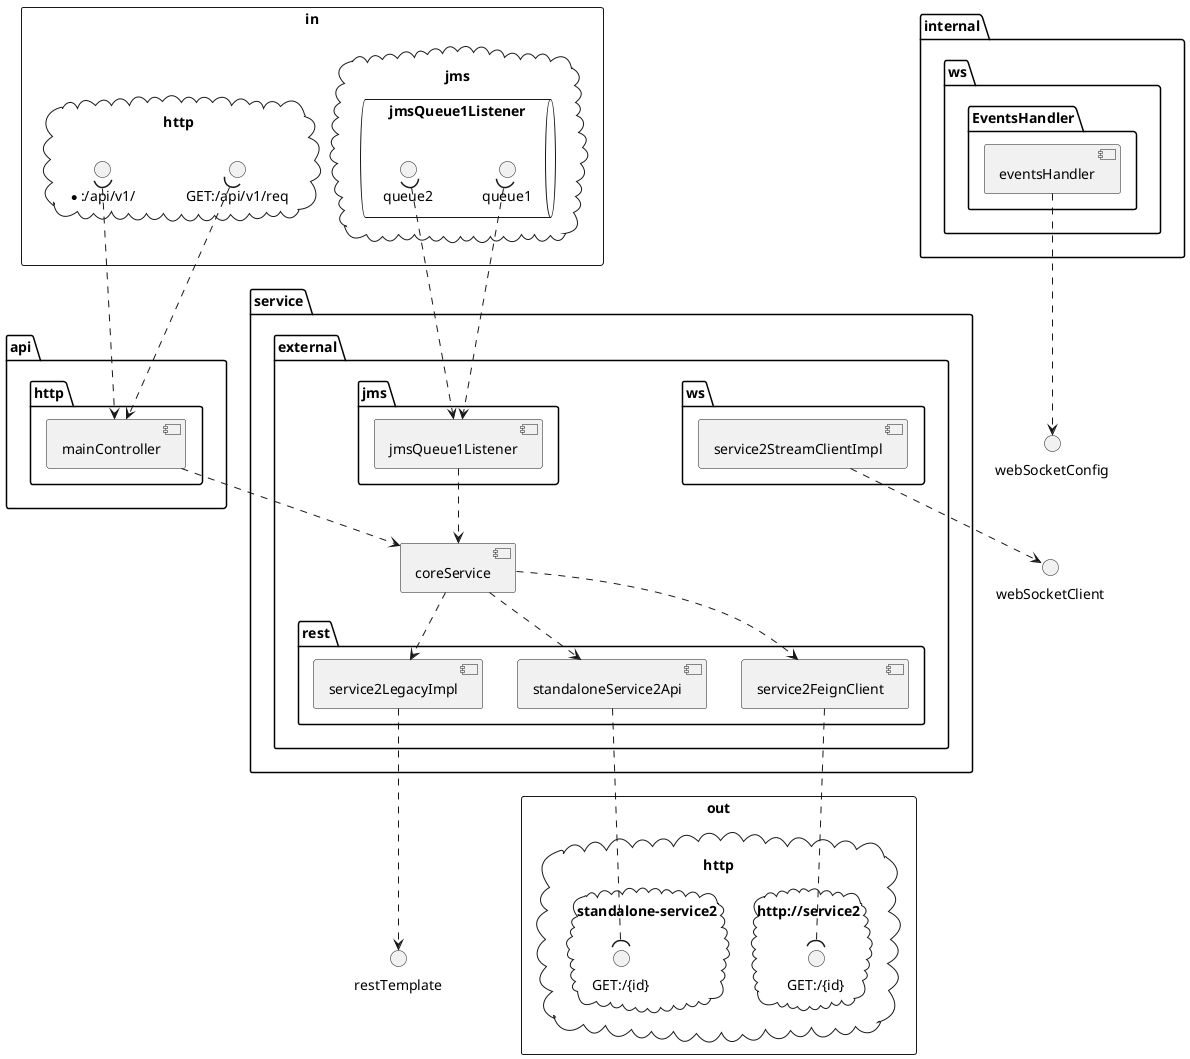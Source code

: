 @startuml
package "api" as api {
  package "http" as api.http {
    [mainController] as mainController
  }
}
package "service" as service {
  package "external" as service.external {
    [coreService] as coreService
    package "jms" as service.external.jms {
      [jmsQueue1Listener] as jmsQueue1Listener
    }
    package "rest" as service.external.rest {
      [service2LegacyImpl] as service2LegacyImpl
      [standaloneService2Api] as standaloneService2Api
      [service2FeignClient] as service2FeignClient
    }
    package "ws" as service.external.ws {
      [service2StreamClientImpl] as service2StreamClientImpl
    }
  }
}
package "internal" as internal {
  package "ws" as internal.ws {
    package "EventsHandler" as internal.ws.EventsHandler {
      [eventsHandler] as eventsHandler
    }
  }
}
mainController ..> coreService
coreService ..> service2FeignClient
coreService ..> service2LegacyImpl
coreService ..> standaloneService2Api
jmsQueue1Listener ..> coreService
service2LegacyImpl ..> restTemplate
service2StreamClientImpl ..> webSocketClient
eventsHandler ..> webSocketConfig
rectangle "in" as in {
  cloud "jms" as in.jms {
    queue "jmsQueue1Listener" as in.jmsQueue1Listener {
      interface "queue1" as jmsQueue1Listener.in.jms.queue1
      jmsQueue1Listener.in.jms.queue1 )..> jmsQueue1Listener
      interface "queue2" as jmsQueue1Listener.in.jms.queue2
      jmsQueue1Listener.in.jms.queue2 )..> jmsQueue1Listener
    }
  }
  cloud "http" as in.http {
    interface "GET:/api/v1/req" as mainController.in.http.GET..api.v1.req
    mainController.in.http.GET..api.v1.req )..> mainController
    interface "*:/api/v1/" as mainController.in.http...api.v1.
    mainController.in.http...api.v1. )..> mainController
  }
}
rectangle "out" as out {
  cloud "http" as out.http {
    cloud "standalone-service2" as out.standalone.service2 {
      interface "GET:/{id}" as standaloneService2Api.out.http.GET..id
      standaloneService2Api ..( standaloneService2Api.out.http.GET..id
    }
    cloud "http://service2" as out.http...service2 {
      interface "GET:/{id}" as service2FeignClient.out.http.GET..id
      service2FeignClient ..( service2FeignClient.out.http.GET..id
    }
  }
}
@enduml
